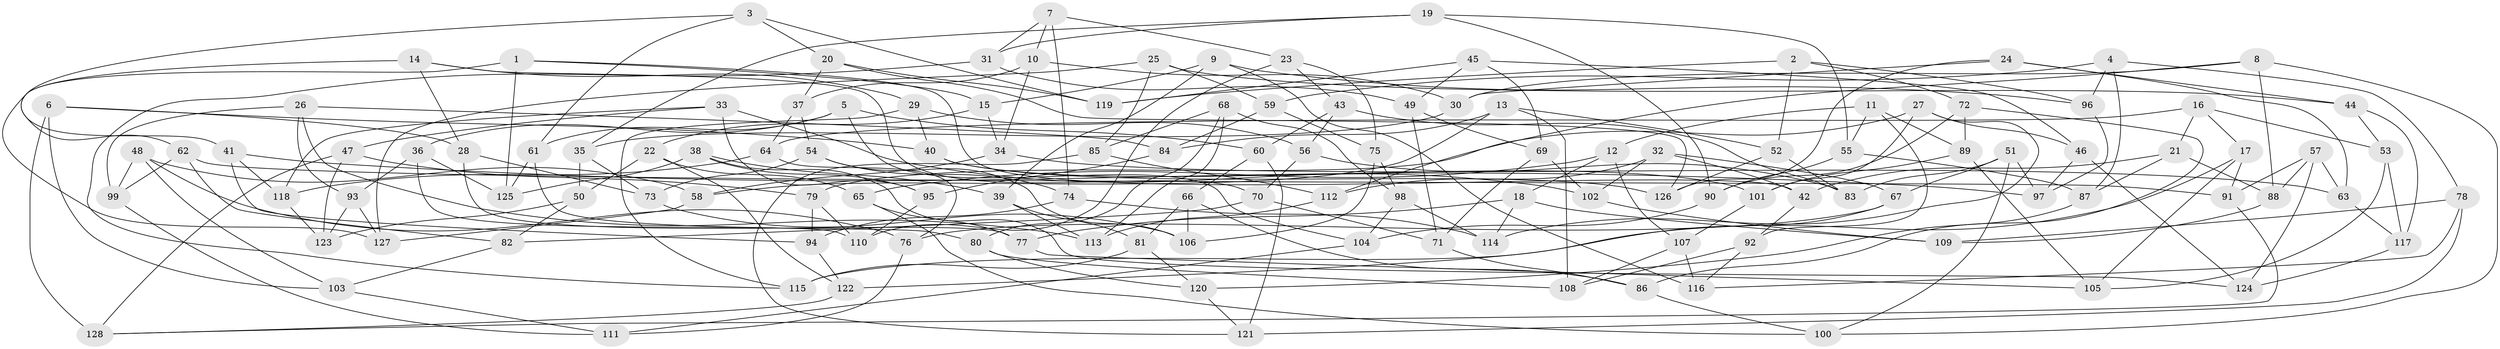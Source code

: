 // coarse degree distribution, {6: 0.5061728395061729, 3: 0.024691358024691357, 4: 0.3950617283950617, 5: 0.07407407407407407}
// Generated by graph-tools (version 1.1) at 2025/42/03/06/25 10:42:24]
// undirected, 128 vertices, 256 edges
graph export_dot {
graph [start="1"]
  node [color=gray90,style=filled];
  1;
  2;
  3;
  4;
  5;
  6;
  7;
  8;
  9;
  10;
  11;
  12;
  13;
  14;
  15;
  16;
  17;
  18;
  19;
  20;
  21;
  22;
  23;
  24;
  25;
  26;
  27;
  28;
  29;
  30;
  31;
  32;
  33;
  34;
  35;
  36;
  37;
  38;
  39;
  40;
  41;
  42;
  43;
  44;
  45;
  46;
  47;
  48;
  49;
  50;
  51;
  52;
  53;
  54;
  55;
  56;
  57;
  58;
  59;
  60;
  61;
  62;
  63;
  64;
  65;
  66;
  67;
  68;
  69;
  70;
  71;
  72;
  73;
  74;
  75;
  76;
  77;
  78;
  79;
  80;
  81;
  82;
  83;
  84;
  85;
  86;
  87;
  88;
  89;
  90;
  91;
  92;
  93;
  94;
  95;
  96;
  97;
  98;
  99;
  100;
  101;
  102;
  103;
  104;
  105;
  106;
  107;
  108;
  109;
  110;
  111;
  112;
  113;
  114;
  115;
  116;
  117;
  118;
  119;
  120;
  121;
  122;
  123;
  124;
  125;
  126;
  127;
  128;
  1 -- 125;
  1 -- 15;
  1 -- 42;
  1 -- 127;
  2 -- 119;
  2 -- 52;
  2 -- 96;
  2 -- 72;
  3 -- 20;
  3 -- 41;
  3 -- 61;
  3 -- 119;
  4 -- 96;
  4 -- 87;
  4 -- 78;
  4 -- 59;
  5 -- 60;
  5 -- 61;
  5 -- 36;
  5 -- 104;
  6 -- 40;
  6 -- 128;
  6 -- 28;
  6 -- 103;
  7 -- 74;
  7 -- 23;
  7 -- 10;
  7 -- 31;
  8 -- 100;
  8 -- 88;
  8 -- 30;
  8 -- 112;
  9 -- 96;
  9 -- 15;
  9 -- 39;
  9 -- 116;
  10 -- 37;
  10 -- 30;
  10 -- 34;
  11 -- 55;
  11 -- 89;
  11 -- 12;
  11 -- 92;
  12 -- 65;
  12 -- 18;
  12 -- 107;
  13 -- 84;
  13 -- 58;
  13 -- 108;
  13 -- 52;
  14 -- 70;
  14 -- 62;
  14 -- 29;
  14 -- 28;
  15 -- 22;
  15 -- 34;
  16 -- 64;
  16 -- 53;
  16 -- 21;
  16 -- 17;
  17 -- 105;
  17 -- 115;
  17 -- 91;
  18 -- 77;
  18 -- 114;
  18 -- 109;
  19 -- 35;
  19 -- 55;
  19 -- 31;
  19 -- 90;
  20 -- 126;
  20 -- 119;
  20 -- 37;
  21 -- 88;
  21 -- 87;
  21 -- 42;
  22 -- 122;
  22 -- 65;
  22 -- 50;
  23 -- 43;
  23 -- 75;
  23 -- 110;
  24 -- 126;
  24 -- 63;
  24 -- 44;
  24 -- 30;
  25 -- 59;
  25 -- 127;
  25 -- 44;
  25 -- 85;
  26 -- 99;
  26 -- 113;
  26 -- 84;
  26 -- 93;
  27 -- 114;
  27 -- 79;
  27 -- 101;
  27 -- 46;
  28 -- 73;
  28 -- 77;
  29 -- 40;
  29 -- 56;
  29 -- 115;
  30 -- 35;
  31 -- 49;
  31 -- 115;
  32 -- 42;
  32 -- 67;
  32 -- 102;
  32 -- 112;
  33 -- 95;
  33 -- 118;
  33 -- 102;
  33 -- 47;
  34 -- 58;
  34 -- 63;
  35 -- 73;
  35 -- 50;
  36 -- 93;
  36 -- 110;
  36 -- 125;
  37 -- 54;
  37 -- 64;
  38 -- 39;
  38 -- 124;
  38 -- 125;
  38 -- 95;
  39 -- 81;
  39 -- 113;
  40 -- 126;
  40 -- 101;
  41 -- 97;
  41 -- 94;
  41 -- 118;
  42 -- 92;
  43 -- 56;
  43 -- 60;
  43 -- 83;
  44 -- 117;
  44 -- 53;
  45 -- 119;
  45 -- 69;
  45 -- 46;
  45 -- 49;
  46 -- 97;
  46 -- 124;
  47 -- 128;
  47 -- 123;
  47 -- 79;
  48 -- 58;
  48 -- 103;
  48 -- 76;
  48 -- 99;
  49 -- 69;
  49 -- 71;
  50 -- 123;
  50 -- 82;
  51 -- 67;
  51 -- 83;
  51 -- 97;
  51 -- 100;
  52 -- 83;
  52 -- 126;
  53 -- 105;
  53 -- 117;
  54 -- 106;
  54 -- 73;
  54 -- 74;
  55 -- 87;
  55 -- 90;
  56 -- 70;
  56 -- 83;
  57 -- 91;
  57 -- 124;
  57 -- 63;
  57 -- 88;
  58 -- 127;
  59 -- 84;
  59 -- 75;
  60 -- 121;
  60 -- 66;
  61 -- 80;
  61 -- 125;
  62 -- 91;
  62 -- 99;
  62 -- 82;
  63 -- 117;
  64 -- 76;
  64 -- 118;
  65 -- 77;
  65 -- 100;
  66 -- 106;
  66 -- 81;
  66 -- 86;
  67 -- 76;
  67 -- 122;
  68 -- 85;
  68 -- 98;
  68 -- 113;
  68 -- 80;
  69 -- 102;
  69 -- 71;
  70 -- 71;
  70 -- 82;
  71 -- 86;
  72 -- 89;
  72 -- 86;
  72 -- 90;
  73 -- 106;
  74 -- 114;
  74 -- 94;
  75 -- 98;
  75 -- 106;
  76 -- 111;
  77 -- 105;
  78 -- 116;
  78 -- 121;
  78 -- 109;
  79 -- 110;
  79 -- 94;
  80 -- 120;
  80 -- 108;
  81 -- 115;
  81 -- 120;
  82 -- 103;
  84 -- 95;
  85 -- 121;
  85 -- 112;
  86 -- 100;
  87 -- 120;
  88 -- 109;
  89 -- 105;
  89 -- 101;
  90 -- 104;
  91 -- 128;
  92 -- 116;
  92 -- 108;
  93 -- 127;
  93 -- 123;
  94 -- 122;
  95 -- 110;
  96 -- 97;
  98 -- 104;
  98 -- 114;
  99 -- 111;
  101 -- 107;
  102 -- 109;
  103 -- 111;
  104 -- 111;
  107 -- 108;
  107 -- 116;
  112 -- 113;
  117 -- 124;
  118 -- 123;
  120 -- 121;
  122 -- 128;
}
